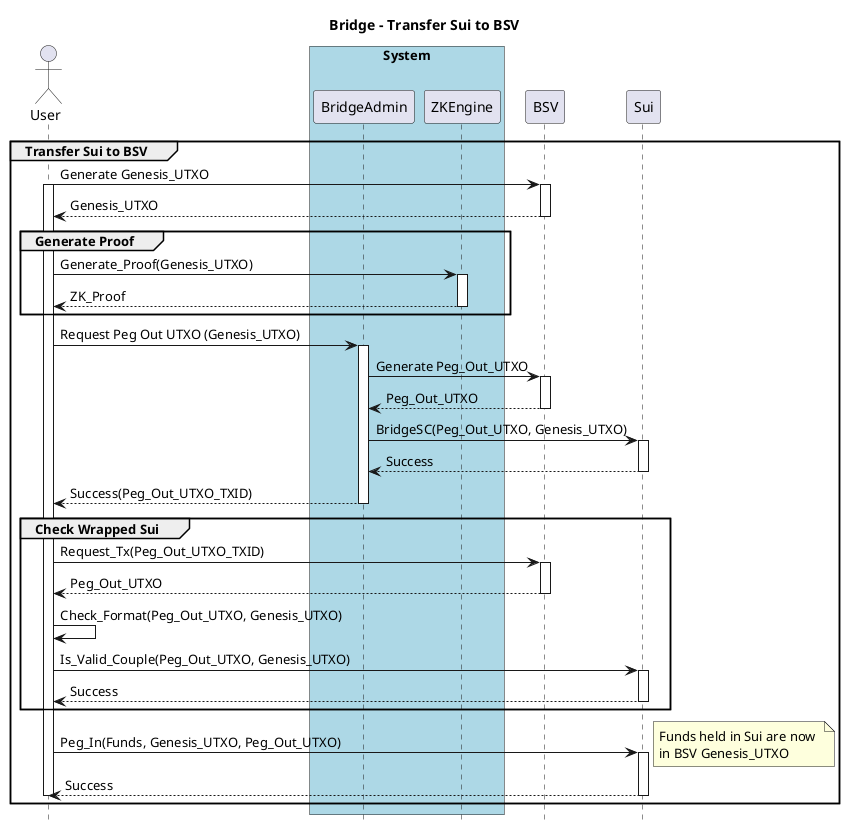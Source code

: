 @startuml
title Bridge - Transfer Sui to BSV
hide footbox

actor User as U


box "System" #lightblue
    participant BridgeAdmin as A
    participant ZKEngine as Z
    
end box

participant BSV
participant Sui 


group Transfer Sui to BSV
    
    U -> BSV: Generate Genesis_UTXO
    activate U
    activate BSV
    BSV --> U: Genesis_UTXO
    deactivate BSV

    group Generate Proof

        U -> Z: Generate_Proof(Genesis_UTXO)
        activate Z
        Z --> U: ZK_Proof
        deactivate Z
    end

    U -> A: Request Peg Out UTXO (Genesis_UTXO)
    activate A
    A -> BSV: Generate Peg_Out_UTXO
    activate BSV
    BSV --> A: Peg_Out_UTXO
    deactivate BSV
    
    A -> Sui: BridgeSC(Peg_Out_UTXO, Genesis_UTXO)
    activate Sui
    Sui --> A: Success
    deactivate Sui
    
    A --> U: Success(Peg_Out_UTXO_TXID)
    deactivate A

    group Check Wrapped Sui

        U -> BSV: Request_Tx(Peg_Out_UTXO_TXID)
        activate BSV
        BSV --> U: Peg_Out_UTXO
        deactivate BSV

        U -> U : Check_Format(Peg_Out_UTXO, Genesis_UTXO)

        U -> Sui: Is_Valid_Couple(Peg_Out_UTXO, Genesis_UTXO)
        activate Sui
        Sui --> U: Success
        deactivate Sui

    end

    U -> Sui: Peg_In(Funds, Genesis_UTXO, Peg_Out_UTXO)
    activate Sui
    
    note right
    Funds held in Sui are now 
    in BSV Genesis_UTXO
    end note

    Sui --> U: Success
    deactivate Sui
    deactivate U
    
end



@enduml